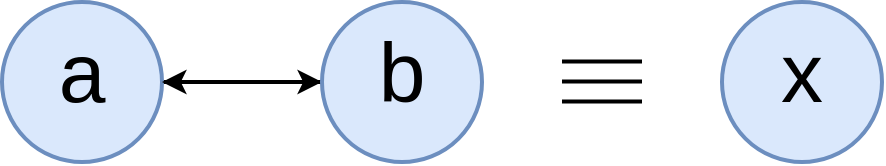 <mxfile version="16.5.1" type="device"><diagram id="AQ09Z05qpxtuqYp5faEG" name="Page-1"><mxGraphModel dx="868" dy="553" grid="1" gridSize="10" guides="1" tooltips="1" connect="1" arrows="1" fold="1" page="1" pageScale="1" pageWidth="827" pageHeight="1169" math="0" shadow="0"><root><mxCell id="0"/><mxCell id="1" parent="0"/><mxCell id="bCyqGx7TVwzw6AwQIn6b-6" style="edgeStyle=orthogonalEdgeStyle;rounded=0;orthogonalLoop=1;jettySize=auto;html=1;exitX=1;exitY=0.5;exitDx=0;exitDy=0;fontSize=42;entryX=0;entryY=0.5;entryDx=0;entryDy=0;strokeWidth=2;" parent="1" source="bCyqGx7TVwzw6AwQIn6b-1" target="bCyqGx7TVwzw6AwQIn6b-2" edge="1"><mxGeometry relative="1" as="geometry"><mxPoint x="430" y="280" as="targetPoint"/></mxGeometry></mxCell><mxCell id="bCyqGx7TVwzw6AwQIn6b-1" value="&lt;font style=&quot;font-size: 42px&quot;&gt;a&lt;/font&gt;" style="ellipse;whiteSpace=wrap;html=1;aspect=fixed;spacingTop=-8;strokeWidth=2;fillColor=#dae8fc;strokeColor=#6c8ebf;" parent="1" vertex="1"><mxGeometry x="280" y="240" width="80" height="80" as="geometry"/></mxCell><mxCell id="bCyqGx7TVwzw6AwQIn6b-7" style="edgeStyle=orthogonalEdgeStyle;rounded=0;orthogonalLoop=1;jettySize=auto;html=1;exitX=0;exitY=0.5;exitDx=0;exitDy=0;entryX=1;entryY=0.5;entryDx=0;entryDy=0;fontSize=42;strokeWidth=2;" parent="1" source="bCyqGx7TVwzw6AwQIn6b-2" target="bCyqGx7TVwzw6AwQIn6b-1" edge="1"><mxGeometry relative="1" as="geometry"/></mxCell><mxCell id="bCyqGx7TVwzw6AwQIn6b-2" value="&lt;font style=&quot;font-size: 42px&quot;&gt;b&lt;/font&gt;" style="ellipse;whiteSpace=wrap;html=1;aspect=fixed;spacingTop=-8;strokeWidth=2;fillColor=#dae8fc;strokeColor=#6c8ebf;" parent="1" vertex="1"><mxGeometry x="440" y="240" width="80" height="80" as="geometry"/></mxCell><mxCell id="bCyqGx7TVwzw6AwQIn6b-8" value="" style="endArrow=none;html=1;rounded=0;fontSize=42;strokeWidth=2;" parent="1" edge="1"><mxGeometry width="50" height="50" relative="1" as="geometry"><mxPoint x="560" y="269.77" as="sourcePoint"/><mxPoint x="600" y="269.77" as="targetPoint"/></mxGeometry></mxCell><mxCell id="bCyqGx7TVwzw6AwQIn6b-9" value="" style="endArrow=none;html=1;rounded=0;fontSize=42;strokeWidth=2;" parent="1" edge="1"><mxGeometry width="50" height="50" relative="1" as="geometry"><mxPoint x="560" y="279.77" as="sourcePoint"/><mxPoint x="600" y="279.77" as="targetPoint"/></mxGeometry></mxCell><mxCell id="bCyqGx7TVwzw6AwQIn6b-10" value="" style="endArrow=none;html=1;rounded=0;fontSize=42;strokeWidth=2;" parent="1" edge="1"><mxGeometry width="50" height="50" relative="1" as="geometry"><mxPoint x="560" y="289.77" as="sourcePoint"/><mxPoint x="600" y="289.77" as="targetPoint"/></mxGeometry></mxCell><mxCell id="bCyqGx7TVwzw6AwQIn6b-12" value="&lt;font style=&quot;font-size: 42px&quot;&gt;x&lt;/font&gt;" style="ellipse;whiteSpace=wrap;html=1;aspect=fixed;spacingTop=-8;strokeWidth=2;fillColor=#dae8fc;strokeColor=#6c8ebf;" parent="1" vertex="1"><mxGeometry x="640" y="240" width="80" height="80" as="geometry"/></mxCell></root></mxGraphModel></diagram></mxfile>